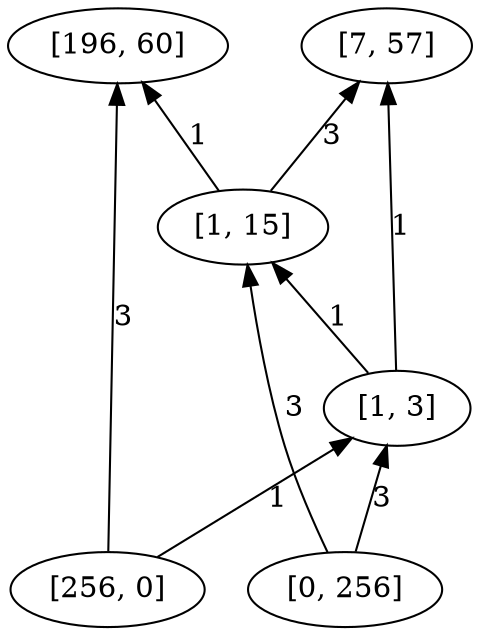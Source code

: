 digraph "DD" { 
rankdir = "BT" 
graph [ ordering = "out"];
5001 -> 1[label = "3"];
5001 -> 4[label = "1"];
5002 -> 3[label = "3"];
5002 -> 4[label = "3"];
3 -> 1[label = "1"];
3 -> 2[label = "3"];
4 -> 2[label = "1"];
4 -> 3[label = "1"];
5001 [label = "[256, 0]",  shape = oval]
5002 [label = "[0, 256]",  shape = oval]
1 [label = "[196, 60]",  shape = oval]
2 [label = "[7, 57]",  shape = oval]
3 [label = "[1, 15]",  shape = oval]
4 [label = "[1, 3]",  shape = oval]
}
